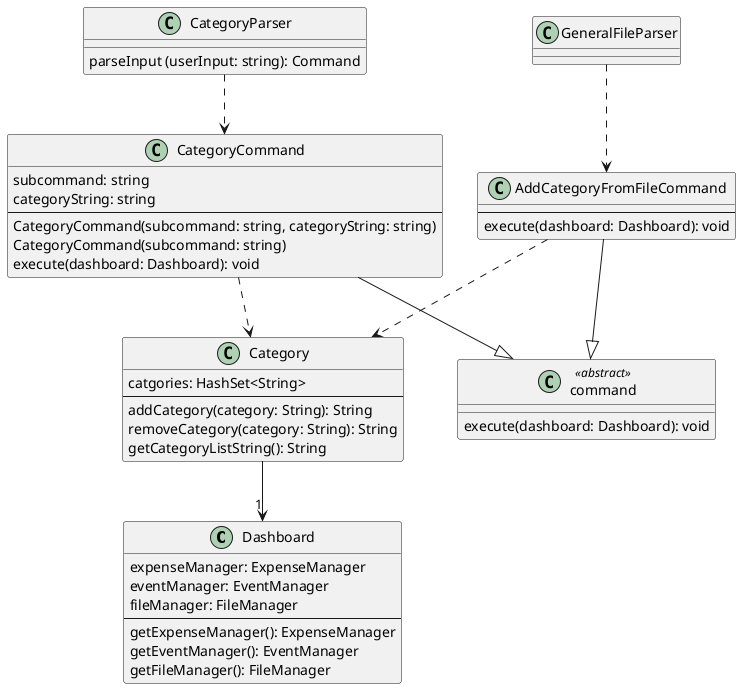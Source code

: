 @startuml
class Dashboard {
    expenseManager: ExpenseManager
    eventManager: EventManager
    fileManager: FileManager
    --
    getExpenseManager(): ExpenseManager
    getEventManager(): EventManager
    getFileManager(): FileManager
}
class command <<abstract>> {
    execute(dashboard: Dashboard): void
}
class CategoryCommand {
    subcommand: string
    categoryString: string
    --
    CategoryCommand(subcommand: string, categoryString: string)
    CategoryCommand(subcommand: string)
    execute(dashboard: Dashboard): void
   }
class AddCategoryFromFileCommand {
    --
    execute(dashboard: Dashboard): void
}
class CategoryParser {
    parseInput (userInput: string): Command
}
class GeneralFileParser
class Category {
     catgories: HashSet<String>
     --
     addCategory(category: String): String
     removeCategory(category: String): String
     getCategoryListString(): String
}
AddCategoryFromFileCommand --|> command
CategoryCommand --|> command
Category --> "1"  Dashboard
CategoryParser -[dashed]-> CategoryCommand
CategoryCommand -[dashed]->  Category
AddCategoryFromFileCommand -[dashed]-> Category
GeneralFileParser -[dashed]-> AddCategoryFromFileCommand
@enduml